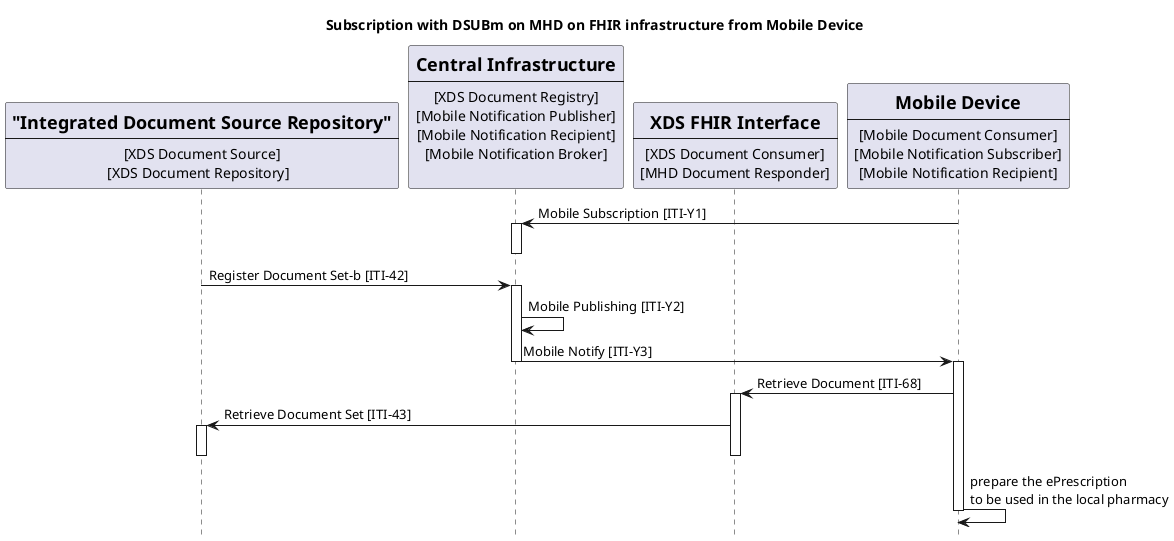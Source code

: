 @startuml
skinparam svgDimensionStyle false
hide footbox
title "Subscription with DSUBm on MHD on FHIR infrastructure from Mobile Device" 

participant Repository [
    ="Integrated Document Source Repository"
    ----
    [XDS Document Source]
    [XDS Document Repository]  
] 

participant Central [
    =Central Infrastructure
    ----
    [XDS Document Registry]
    [Mobile Notification Publisher]
    [Mobile Notification Recipient]
    [Mobile Notification Broker]
    
] 

participant XDSonFHIR [
    =XDS FHIR Interface
    ----
    [XDS Document Consumer]
    [MHD Document Responder]
] 

participant MobileDevice [
    =Mobile Device
    ----
    [Mobile Document Consumer]
    [Mobile Notification Subscriber]
    [Mobile Notification Recipient]
] 

MobileDevice -> Central: Mobile Subscription [ITI-Y1]
activate Central
deactivate Central

Repository -> Central: Register Document Set-b [ITI-42]
activate Central
Central -> Central :  Mobile Publishing [ITI-Y2]
Central -> MobileDevice: Mobile Notify [ITI-Y3]
deactivate Central
activate MobileDevice
MobileDevice -> XDSonFHIR: Retrieve Document [ITI-68]
activate XDSonFHIR
XDSonFHIR -> Repository: Retrieve Document Set [ITI-43]
activate Repository
deactivate XDSonFHIR
deactivate Repository
MobileDevice -> MobileDevice: prepare the ePrescription\nto be used in the local pharmacy
deactivate MobileDevice


@enduml